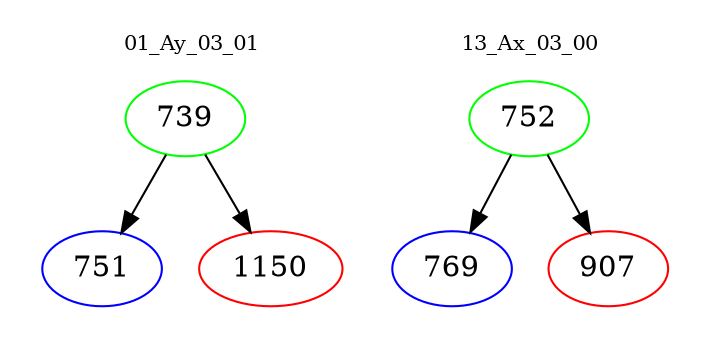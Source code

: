 digraph{
subgraph cluster_0 {
color = white
label = "01_Ay_03_01";
fontsize=10;
T0_739 [label="739", color="green"]
T0_739 -> T0_751 [color="black"]
T0_751 [label="751", color="blue"]
T0_739 -> T0_1150 [color="black"]
T0_1150 [label="1150", color="red"]
}
subgraph cluster_1 {
color = white
label = "13_Ax_03_00";
fontsize=10;
T1_752 [label="752", color="green"]
T1_752 -> T1_769 [color="black"]
T1_769 [label="769", color="blue"]
T1_752 -> T1_907 [color="black"]
T1_907 [label="907", color="red"]
}
}
